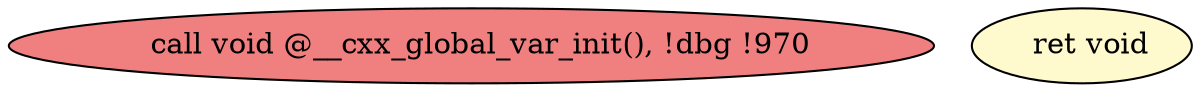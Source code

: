
digraph G {


node717 [fillcolor=lightcoral,label="  call void @__cxx_global_var_init(), !dbg !970",shape=ellipse,style=filled ]
node716 [fillcolor=lemonchiffon,label="  ret void",shape=ellipse,style=filled ]



}
